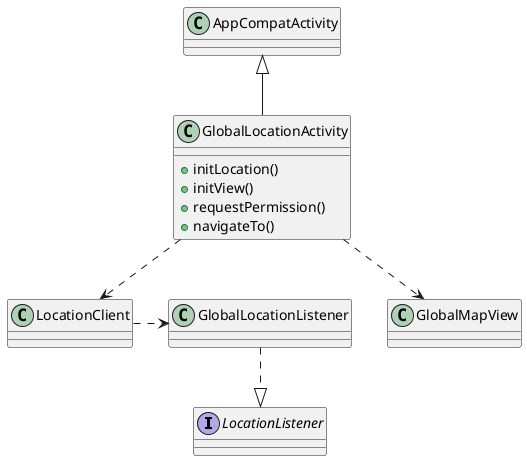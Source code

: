 @startuml
interface LocationListener

GlobalLocationActivity ..> GlobalMapView
GlobalLocationActivity ..> LocationClient
AppCompatActivity <|-- GlobalLocationActivity

GlobalLocationListener ..|> LocationListener
LocationClient .> GlobalLocationListener

class GlobalLocationActivity {
+initLocation()
+initView()
+requestPermission()
+navigateTo()
}


@enduml